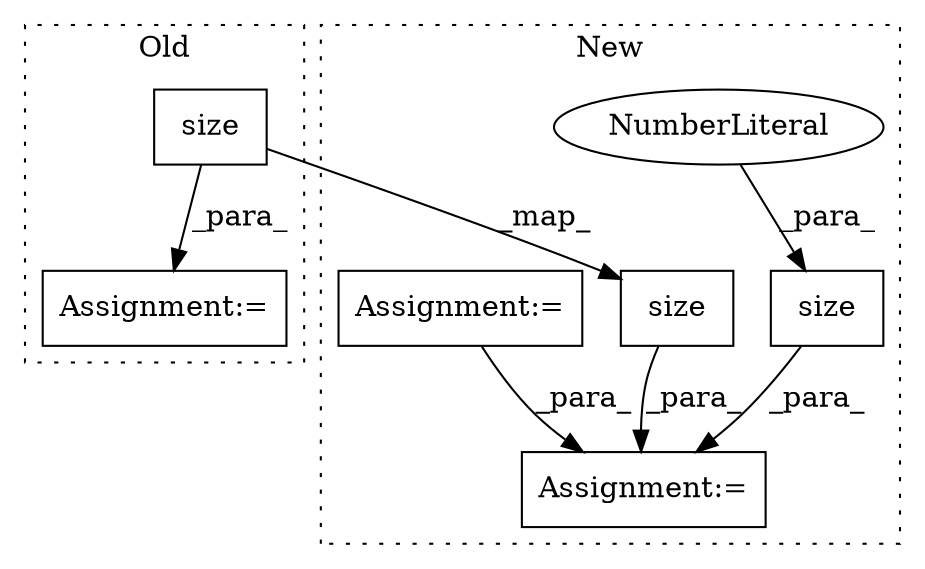 digraph G {
subgraph cluster0 {
1 [label="size" a="32" s="595,601" l="5,1" shape="box"];
4 [label="Assignment:=" a="7" s="671" l="1" shape="box"];
label = "Old";
style="dotted";
}
subgraph cluster1 {
2 [label="size" a="32" s="586,592" l="5,1" shape="box"];
3 [label="Assignment:=" a="7" s="907" l="2" shape="box"];
5 [label="size" a="32" s="754,760" l="5,1" shape="box"];
6 [label="NumberLiteral" a="34" s="759" l="1" shape="ellipse"];
7 [label="Assignment:=" a="7" s="873" l="1" shape="box"];
label = "New";
style="dotted";
}
1 -> 2 [label="_map_"];
1 -> 4 [label="_para_"];
2 -> 3 [label="_para_"];
5 -> 3 [label="_para_"];
6 -> 5 [label="_para_"];
7 -> 3 [label="_para_"];
}